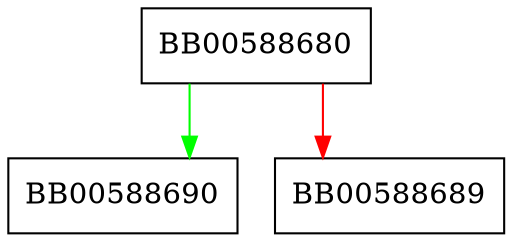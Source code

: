 digraph EC_KEY_set_asn1_flag {
  node [shape="box"];
  graph [splines=ortho];
  BB00588680 -> BB00588690 [color="green"];
  BB00588680 -> BB00588689 [color="red"];
}